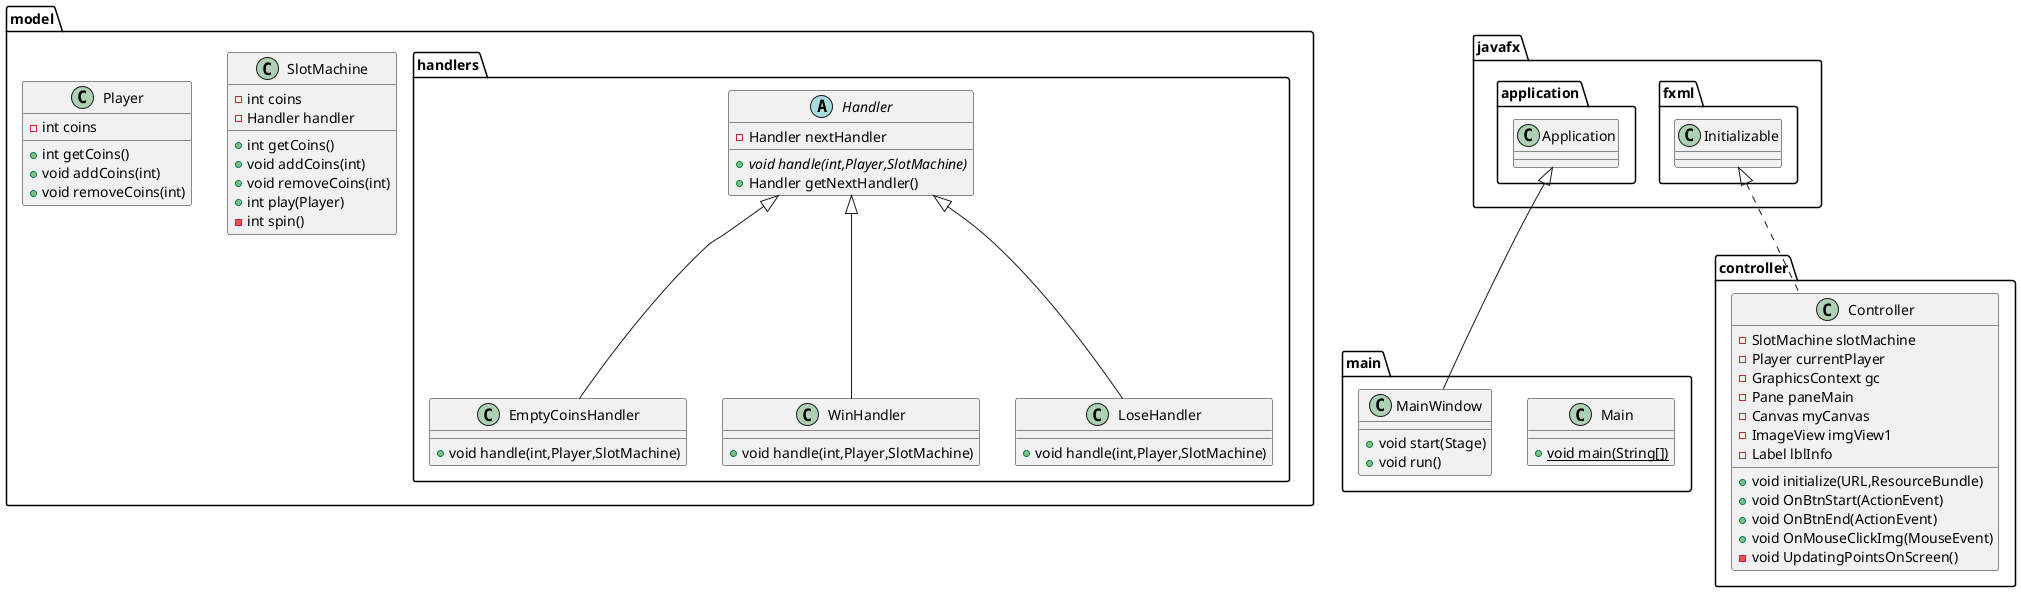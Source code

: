 @startuml
class model.handlers.EmptyCoinsHandler {
+ void handle(int,Player,SlotMachine)
}
class main.Main {
+ {static} void main(String[])
}
class model.SlotMachine {
- int coins
- Handler handler
+ int getCoins()
+ void addCoins(int)
+ void removeCoins(int)
+ int play(Player)
- int spin()
}
class model.handlers.WinHandler {
+ void handle(int,Player,SlotMachine)
}
class main.MainWindow {
+ void start(Stage)
+ void run()
}
class model.Player {
- int coins
+ int getCoins()
+ void addCoins(int)
+ void removeCoins(int)
}
class controller.Controller {
- SlotMachine slotMachine
- Player currentPlayer
- GraphicsContext gc
- Pane paneMain
- Canvas myCanvas
- ImageView imgView1
- Label lblInfo
+ void initialize(URL,ResourceBundle)
+ void OnBtnStart(ActionEvent)
+ void OnBtnEnd(ActionEvent)
+ void OnMouseClickImg(MouseEvent)
- void UpdatingPointsOnScreen()
}
abstract class model.handlers.Handler {
- Handler nextHandler
+ {abstract}void handle(int,Player,SlotMachine)
+ Handler getNextHandler()
}
class model.handlers.LoseHandler {
+ void handle(int,Player,SlotMachine)
}


model.handlers.Handler <|-- model.handlers.EmptyCoinsHandler
model.handlers.Handler <|-- model.handlers.WinHandler
javafx.application.Application <|-- main.MainWindow
javafx.fxml.Initializable <|.. controller.Controller
model.handlers.Handler <|-- model.handlers.LoseHandler
@enduml